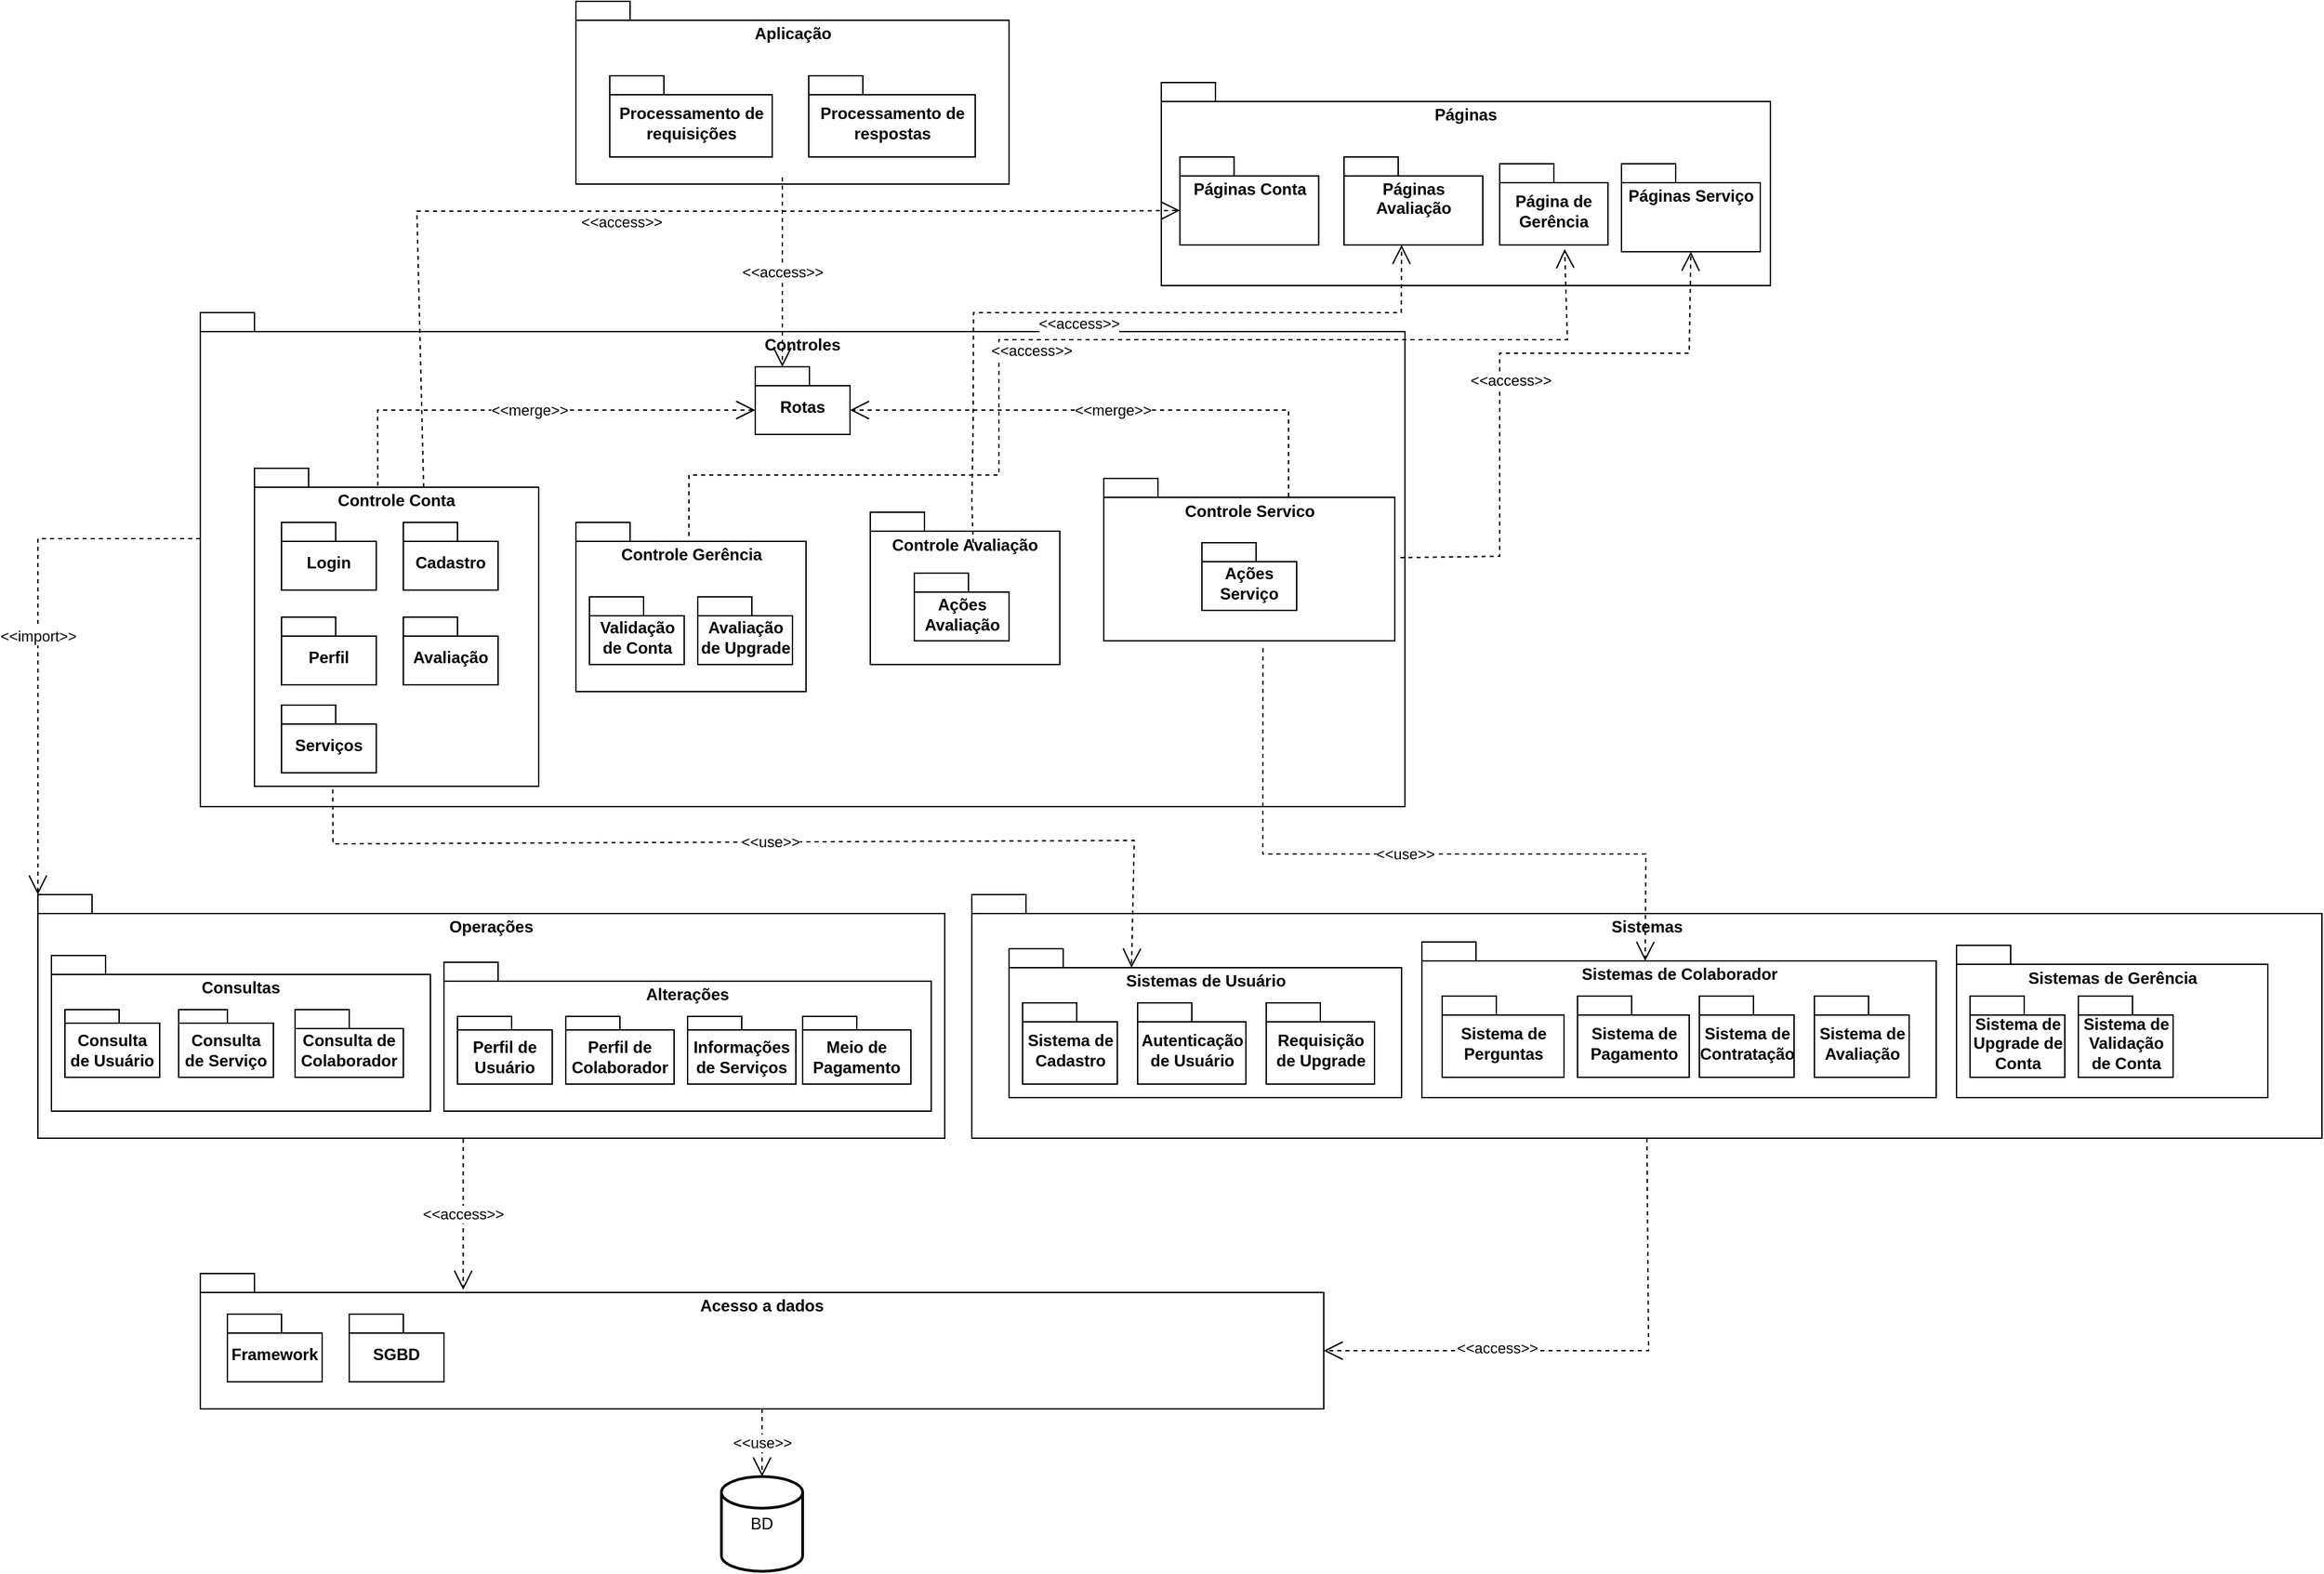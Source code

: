 <mxfile version="23.1.1" type="github">
  <diagram name="Página-1" id="DWjiMil6QpRck5204m84">
    <mxGraphModel dx="1818" dy="924" grid="1" gridSize="10" guides="1" tooltips="1" connect="1" arrows="1" fold="1" page="1" pageScale="1" pageWidth="827" pageHeight="1169" math="0" shadow="0">
      <root>
        <mxCell id="0" />
        <mxCell id="1" parent="0" />
        <mxCell id="8-D-jwilKqf4BBGD9wGk-26" value="Aplicação" style="shape=folder;fontStyle=1;spacingTop=10;tabWidth=40;tabHeight=14;tabPosition=left;html=1;whiteSpace=wrap;verticalAlign=top;" parent="1" vertex="1">
          <mxGeometry x="477.5" y="150" width="320" height="135" as="geometry" />
        </mxCell>
        <mxCell id="YxlcDERAqGYw6lF6efzc-18" value="Sistemas" style="shape=folder;fontStyle=1;spacingTop=10;tabWidth=40;tabHeight=14;tabPosition=left;html=1;whiteSpace=wrap;verticalAlign=top;" parent="1" vertex="1">
          <mxGeometry x="770" y="810" width="997.5" height="180" as="geometry" />
        </mxCell>
        <mxCell id="8-D-jwilKqf4BBGD9wGk-8" value="&lt;div&gt;Sistemas de Colaborador&lt;/div&gt;" style="shape=folder;fontStyle=1;spacingTop=10;tabWidth=40;tabHeight=14;tabPosition=left;html=1;whiteSpace=wrap;verticalAlign=top;" parent="1" vertex="1">
          <mxGeometry x="1102.5" y="845" width="380" height="115" as="geometry" />
        </mxCell>
        <mxCell id="8-D-jwilKqf4BBGD9wGk-7" value="Sistemas de Usuário" style="shape=folder;fontStyle=1;spacingTop=10;tabWidth=40;tabHeight=14;tabPosition=left;html=1;whiteSpace=wrap;verticalAlign=top;" parent="1" vertex="1">
          <mxGeometry x="797.5" y="850" width="290" height="110" as="geometry" />
        </mxCell>
        <mxCell id="YxlcDERAqGYw6lF6efzc-51" value="Controles" style="shape=folder;fontStyle=1;spacingTop=10;tabWidth=40;tabHeight=14;tabPosition=left;html=1;whiteSpace=wrap;verticalAlign=top;" parent="1" vertex="1">
          <mxGeometry x="200" y="380" width="890" height="365" as="geometry" />
        </mxCell>
        <mxCell id="YxlcDERAqGYw6lF6efzc-6" value="Controle Conta" style="shape=folder;fontStyle=1;spacingTop=10;tabWidth=40;tabHeight=14;tabPosition=left;html=1;whiteSpace=wrap;align=center;horizontal=1;verticalAlign=top;" parent="1" vertex="1">
          <mxGeometry x="240" y="495" width="210" height="235" as="geometry" />
        </mxCell>
        <mxCell id="YxlcDERAqGYw6lF6efzc-2" value="Cadastro" style="shape=folder;fontStyle=1;spacingTop=10;tabWidth=40;tabHeight=14;tabPosition=left;html=1;whiteSpace=wrap;" parent="1" vertex="1">
          <mxGeometry x="350" y="535" width="70" height="50" as="geometry" />
        </mxCell>
        <mxCell id="YxlcDERAqGYw6lF6efzc-3" value="Login" style="shape=folder;fontStyle=1;spacingTop=10;tabWidth=40;tabHeight=14;tabPosition=left;html=1;whiteSpace=wrap;" parent="1" vertex="1">
          <mxGeometry x="260" y="535" width="70" height="50" as="geometry" />
        </mxCell>
        <mxCell id="YxlcDERAqGYw6lF6efzc-13" value="Processamento de requisições" style="shape=folder;fontStyle=1;spacingTop=10;tabWidth=40;tabHeight=14;tabPosition=left;html=1;whiteSpace=wrap;align=center;horizontal=1;verticalAlign=middle;" parent="1" vertex="1">
          <mxGeometry x="502.5" y="205" width="120" height="60" as="geometry" />
        </mxCell>
        <mxCell id="YxlcDERAqGYw6lF6efzc-20" value="Autenticação de Usuário" style="shape=folder;fontStyle=1;spacingTop=10;tabWidth=40;tabHeight=14;tabPosition=left;html=1;whiteSpace=wrap;" parent="1" vertex="1">
          <mxGeometry x="892.5" y="890" width="80" height="60" as="geometry" />
        </mxCell>
        <mxCell id="YxlcDERAqGYw6lF6efzc-21" value="Perfil" style="shape=folder;fontStyle=1;spacingTop=10;tabWidth=40;tabHeight=14;tabPosition=left;html=1;whiteSpace=wrap;" parent="1" vertex="1">
          <mxGeometry x="260" y="605" width="70" height="50" as="geometry" />
        </mxCell>
        <mxCell id="YxlcDERAqGYw6lF6efzc-32" value="Páginas" style="shape=folder;fontStyle=1;spacingTop=10;tabWidth=40;tabHeight=14;tabPosition=left;html=1;whiteSpace=wrap;verticalAlign=top;" parent="1" vertex="1">
          <mxGeometry x="910" y="210" width="450" height="150" as="geometry" />
        </mxCell>
        <mxCell id="YxlcDERAqGYw6lF6efzc-16" value="Sistema de Pagamento" style="shape=folder;fontStyle=1;spacingTop=10;tabWidth=40;tabHeight=14;tabPosition=left;html=1;whiteSpace=wrap;" parent="1" vertex="1">
          <mxGeometry x="1217.5" y="885" width="82.5" height="60" as="geometry" />
        </mxCell>
        <mxCell id="YxlcDERAqGYw6lF6efzc-37" value="Sistema de Contratação" style="shape=folder;fontStyle=1;spacingTop=10;tabWidth=40;tabHeight=14;tabPosition=left;html=1;whiteSpace=wrap;" parent="1" vertex="1">
          <mxGeometry x="1307.5" y="885" width="70" height="60" as="geometry" />
        </mxCell>
        <mxCell id="YxlcDERAqGYw6lF6efzc-39" value="BD" style="strokeWidth=2;html=1;shape=mxgraph.flowchart.database;whiteSpace=wrap;" parent="1" vertex="1">
          <mxGeometry x="585" y="1240" width="60" height="70" as="geometry" />
        </mxCell>
        <mxCell id="YxlcDERAqGYw6lF6efzc-42" value="Controle Servico" style="shape=folder;fontStyle=1;spacingTop=10;tabWidth=40;tabHeight=14;tabPosition=left;html=1;whiteSpace=wrap;align=center;horizontal=1;verticalAlign=top;" parent="1" vertex="1">
          <mxGeometry x="867.5" y="502.5" width="215" height="120" as="geometry" />
        </mxCell>
        <mxCell id="YxlcDERAqGYw6lF6efzc-43" value="Avaliação" style="shape=folder;fontStyle=1;spacingTop=10;tabWidth=40;tabHeight=14;tabPosition=left;html=1;whiteSpace=wrap;" parent="1" vertex="1">
          <mxGeometry x="350" y="605" width="70" height="50" as="geometry" />
        </mxCell>
        <mxCell id="YxlcDERAqGYw6lF6efzc-45" value="Serviços" style="shape=folder;fontStyle=1;spacingTop=10;tabWidth=40;tabHeight=14;tabPosition=left;html=1;whiteSpace=wrap;" parent="1" vertex="1">
          <mxGeometry x="260" y="670" width="70" height="50" as="geometry" />
        </mxCell>
        <mxCell id="YxlcDERAqGYw6lF6efzc-48" value="Sistema de Perguntas" style="shape=folder;fontStyle=1;spacingTop=10;tabWidth=40;tabHeight=14;tabPosition=left;html=1;whiteSpace=wrap;" parent="1" vertex="1">
          <mxGeometry x="1117.5" y="885" width="90" height="60" as="geometry" />
        </mxCell>
        <mxCell id="YxlcDERAqGYw6lF6efzc-50" value="Operações" style="shape=folder;fontStyle=1;spacingTop=10;tabWidth=40;tabHeight=14;tabPosition=left;html=1;whiteSpace=wrap;verticalAlign=top;" parent="1" vertex="1">
          <mxGeometry x="80" y="810" width="670" height="180" as="geometry" />
        </mxCell>
        <mxCell id="YxlcDERAqGYw6lF6efzc-56" value="Sistema de Cadastro" style="shape=folder;fontStyle=1;spacingTop=10;tabWidth=40;tabHeight=14;tabPosition=left;html=1;whiteSpace=wrap;" parent="1" vertex="1">
          <mxGeometry x="807.5" y="890" width="70" height="60" as="geometry" />
        </mxCell>
        <mxCell id="YxlcDERAqGYw6lF6efzc-61" value="Acesso a dados" style="shape=folder;fontStyle=1;spacingTop=10;tabWidth=40;tabHeight=14;tabPosition=left;html=1;whiteSpace=wrap;verticalAlign=top;" parent="1" vertex="1">
          <mxGeometry x="200" y="1090" width="830" height="100" as="geometry" />
        </mxCell>
        <mxCell id="YxlcDERAqGYw6lF6efzc-62" value="Framework" style="shape=folder;fontStyle=1;spacingTop=10;tabWidth=40;tabHeight=14;tabPosition=left;html=1;whiteSpace=wrap;" parent="1" vertex="1">
          <mxGeometry x="220" y="1120" width="70" height="50" as="geometry" />
        </mxCell>
        <mxCell id="YxlcDERAqGYw6lF6efzc-63" value="SGBD" style="shape=folder;fontStyle=1;spacingTop=10;tabWidth=40;tabHeight=14;tabPosition=left;html=1;whiteSpace=wrap;" parent="1" vertex="1">
          <mxGeometry x="310" y="1120" width="70" height="50" as="geometry" />
        </mxCell>
        <mxCell id="YxlcDERAqGYw6lF6efzc-65" value="Página de Gerência" style="shape=folder;fontStyle=1;spacingTop=10;tabWidth=40;tabHeight=14;tabPosition=left;html=1;whiteSpace=wrap;" parent="1" vertex="1">
          <mxGeometry x="1160" y="270" width="80" height="60" as="geometry" />
        </mxCell>
        <mxCell id="YxlcDERAqGYw6lF6efzc-67" value="Controle Gerência" style="shape=folder;fontStyle=1;spacingTop=10;tabWidth=40;tabHeight=14;tabPosition=left;html=1;whiteSpace=wrap;verticalAlign=top;" parent="1" vertex="1">
          <mxGeometry x="477.5" y="535" width="170" height="125" as="geometry" />
        </mxCell>
        <mxCell id="YxlcDERAqGYw6lF6efzc-68" value="Validação de Conta" style="shape=folder;fontStyle=1;spacingTop=10;tabWidth=40;tabHeight=14;tabPosition=left;html=1;whiteSpace=wrap;" parent="1" vertex="1">
          <mxGeometry x="487.5" y="590" width="70" height="50" as="geometry" />
        </mxCell>
        <mxCell id="YxlcDERAqGYw6lF6efzc-70" value="Avaliação de Upgrade" style="shape=folder;fontStyle=1;spacingTop=10;tabWidth=40;tabHeight=14;tabPosition=left;html=1;whiteSpace=wrap;" parent="1" vertex="1">
          <mxGeometry x="567.5" y="590" width="70" height="50" as="geometry" />
        </mxCell>
        <mxCell id="YxlcDERAqGYw6lF6efzc-75" value="Consultas" style="shape=folder;fontStyle=1;spacingTop=10;tabWidth=40;tabHeight=14;tabPosition=left;html=1;whiteSpace=wrap;verticalAlign=top;" parent="1" vertex="1">
          <mxGeometry x="90" y="855" width="280" height="115" as="geometry" />
        </mxCell>
        <mxCell id="YxlcDERAqGYw6lF6efzc-24" value="Consulta de Usuário" style="shape=folder;fontStyle=1;spacingTop=10;tabWidth=40;tabHeight=10;tabPosition=left;html=1;whiteSpace=wrap;" parent="1" vertex="1">
          <mxGeometry x="100" y="895" width="70" height="50" as="geometry" />
        </mxCell>
        <mxCell id="YxlcDERAqGYw6lF6efzc-58" value="Consulta de Serviço" style="shape=folder;fontStyle=1;spacingTop=10;tabWidth=36;tabHeight=10;tabPosition=left;html=1;whiteSpace=wrap;" parent="1" vertex="1">
          <mxGeometry x="184" y="895" width="70" height="50" as="geometry" />
        </mxCell>
        <mxCell id="YxlcDERAqGYw6lF6efzc-25" value="Consulta de Colaborador" style="shape=folder;fontStyle=1;spacingTop=10;tabWidth=40;tabHeight=14;tabPosition=left;html=1;whiteSpace=wrap;" parent="1" vertex="1">
          <mxGeometry x="270" y="895" width="80" height="50" as="geometry" />
        </mxCell>
        <mxCell id="8-D-jwilKqf4BBGD9wGk-2" value="&amp;lt;&amp;lt;access&amp;gt;&amp;gt;" style="endArrow=open;endSize=12;dashed=1;html=1;rounded=0;exitX=0.469;exitY=1.003;exitDx=0;exitDy=0;exitPerimeter=0;entryX=0.234;entryY=0.12;entryDx=0;entryDy=0;entryPerimeter=0;" parent="1" source="YxlcDERAqGYw6lF6efzc-50" target="YxlcDERAqGYw6lF6efzc-61" edge="1">
          <mxGeometry width="160" relative="1" as="geometry">
            <mxPoint x="340" y="970" as="sourcePoint" />
            <mxPoint x="350" y="980" as="targetPoint" />
          </mxGeometry>
        </mxCell>
        <mxCell id="8-D-jwilKqf4BBGD9wGk-9" value="&amp;lt;&amp;lt;use&amp;gt;&amp;gt;" style="endArrow=open;endSize=12;dashed=1;html=1;rounded=0;entryX=0.312;entryY=0.127;entryDx=0;entryDy=0;entryPerimeter=0;exitX=0.192;exitY=0.999;exitDx=0;exitDy=0;exitPerimeter=0;" parent="1" target="8-D-jwilKqf4BBGD9wGk-7" edge="1">
          <mxGeometry width="160" relative="1" as="geometry">
            <mxPoint x="297.82" y="732.265" as="sourcePoint" />
            <mxPoint x="738.25" y="847.5" as="targetPoint" />
            <Array as="points">
              <mxPoint x="298" y="772.5" />
              <mxPoint x="890" y="770" />
            </Array>
          </mxGeometry>
        </mxCell>
        <mxCell id="8-D-jwilKqf4BBGD9wGk-11" value="&amp;lt;&amp;lt;use&amp;gt;&amp;gt;" style="endArrow=open;endSize=12;dashed=1;html=1;rounded=0;entryX=0;entryY=0;entryDx=165;entryDy=14;entryPerimeter=0;exitX=0.547;exitY=1.046;exitDx=0;exitDy=0;exitPerimeter=0;" parent="1" target="8-D-jwilKqf4BBGD9wGk-8" edge="1" source="YxlcDERAqGYw6lF6efzc-42">
          <mxGeometry width="160" relative="1" as="geometry">
            <mxPoint x="940" y="730" as="sourcePoint" />
            <mxPoint x="1080" y="780" as="targetPoint" />
            <Array as="points">
              <mxPoint x="985" y="780" />
              <mxPoint x="1268" y="780" />
            </Array>
          </mxGeometry>
        </mxCell>
        <mxCell id="8-D-jwilKqf4BBGD9wGk-12" value="Sistema de Avaliação" style="shape=folder;fontStyle=1;spacingTop=10;tabWidth=40;tabHeight=14;tabPosition=left;html=1;whiteSpace=wrap;" parent="1" vertex="1">
          <mxGeometry x="1392.5" y="885" width="70" height="60" as="geometry" />
        </mxCell>
        <mxCell id="8-D-jwilKqf4BBGD9wGk-14" value="&amp;lt;&amp;lt;use&amp;gt;&amp;gt;" style="endArrow=open;endSize=12;dashed=1;html=1;rounded=0;exitX=0.5;exitY=1;exitDx=0;exitDy=0;exitPerimeter=0;entryX=0.5;entryY=0;entryDx=0;entryDy=0;entryPerimeter=0;" parent="1" source="YxlcDERAqGYw6lF6efzc-61" target="YxlcDERAqGYw6lF6efzc-39" edge="1">
          <mxGeometry width="160" relative="1" as="geometry">
            <mxPoint x="640" y="890" as="sourcePoint" />
            <mxPoint x="800" y="890" as="targetPoint" />
          </mxGeometry>
        </mxCell>
        <mxCell id="8-D-jwilKqf4BBGD9wGk-17" value="&amp;lt;&amp;lt;import&amp;gt;&amp;gt;" style="endArrow=open;endSize=12;dashed=1;html=1;rounded=0;exitX=0;exitY=0;exitDx=0;exitDy=167;exitPerimeter=0;entryX=0;entryY=0;entryDx=0;entryDy=0;entryPerimeter=0;" parent="1" source="YxlcDERAqGYw6lF6efzc-51" target="YxlcDERAqGYw6lF6efzc-50" edge="1">
          <mxGeometry width="160" relative="1" as="geometry">
            <mxPoint x="640" y="790" as="sourcePoint" />
            <mxPoint x="100" y="790" as="targetPoint" />
            <Array as="points">
              <mxPoint x="80" y="547" />
            </Array>
          </mxGeometry>
        </mxCell>
        <mxCell id="8-D-jwilKqf4BBGD9wGk-18" value="&amp;lt;&amp;lt;access&amp;gt;&amp;gt;" style="endArrow=open;endSize=12;dashed=1;html=1;rounded=0;exitX=0.5;exitY=1;exitDx=0;exitDy=0;exitPerimeter=0;entryX=0;entryY=0;entryDx=830;entryDy=57;entryPerimeter=0;" parent="1" source="YxlcDERAqGYw6lF6efzc-18" target="YxlcDERAqGYw6lF6efzc-61" edge="1">
          <mxGeometry x="0.357" y="-2" width="160" relative="1" as="geometry">
            <mxPoint x="918.46" y="940" as="sourcePoint" />
            <mxPoint x="919.24" y="1006.6" as="targetPoint" />
            <Array as="points">
              <mxPoint x="1270" y="1147" />
            </Array>
            <mxPoint as="offset" />
          </mxGeometry>
        </mxCell>
        <mxCell id="8-D-jwilKqf4BBGD9wGk-19" value="Processamento de respostas" style="shape=folder;fontStyle=1;spacingTop=10;tabWidth=40;tabHeight=14;tabPosition=left;html=1;whiteSpace=wrap;" parent="1" vertex="1">
          <mxGeometry x="649.5" y="205" width="123" height="60" as="geometry" />
        </mxCell>
        <mxCell id="8-D-jwilKqf4BBGD9wGk-25" value="&amp;lt;&amp;lt;access&amp;gt;&amp;gt;" style="endArrow=open;endSize=12;dashed=1;html=1;rounded=0;entryX=0;entryY=0;entryDx=20;entryDy=0;entryPerimeter=0;" parent="1" target="8-D-jwilKqf4BBGD9wGk-28" edge="1">
          <mxGeometry x="-0.007" width="160" relative="1" as="geometry">
            <mxPoint x="630" y="280" as="sourcePoint" />
            <mxPoint x="788" y="380" as="targetPoint" />
            <mxPoint as="offset" />
          </mxGeometry>
        </mxCell>
        <mxCell id="8-D-jwilKqf4BBGD9wGk-28" value="Rotas" style="shape=folder;fontStyle=1;spacingTop=10;tabWidth=40;tabHeight=14;tabPosition=left;html=1;whiteSpace=wrap;" parent="1" vertex="1">
          <mxGeometry x="610" y="420" width="70" height="50" as="geometry" />
        </mxCell>
        <mxCell id="8-D-jwilKqf4BBGD9wGk-30" value="&amp;lt;&amp;lt;merge&amp;gt;&amp;gt;" style="endArrow=open;endSize=12;dashed=1;html=1;rounded=0;exitX=0.434;exitY=0.055;exitDx=0;exitDy=0;exitPerimeter=0;entryX=0;entryY=0;entryDx=0;entryDy=32;entryPerimeter=0;" parent="1" source="YxlcDERAqGYw6lF6efzc-6" target="8-D-jwilKqf4BBGD9wGk-28" edge="1">
          <mxGeometry width="160" relative="1" as="geometry">
            <mxPoint x="570" y="320" as="sourcePoint" />
            <mxPoint x="572" y="416" as="targetPoint" />
            <Array as="points">
              <mxPoint x="331" y="452" />
            </Array>
          </mxGeometry>
        </mxCell>
        <mxCell id="8-D-jwilKqf4BBGD9wGk-33" value="&amp;lt;&amp;lt;merge&amp;gt;&amp;gt;" style="endArrow=open;endSize=12;dashed=1;html=1;rounded=0;exitX=0.635;exitY=0.113;exitDx=0;exitDy=0;exitPerimeter=0;entryX=0;entryY=0;entryDx=70;entryDy=32;entryPerimeter=0;" parent="1" source="YxlcDERAqGYw6lF6efzc-42" target="8-D-jwilKqf4BBGD9wGk-28" edge="1">
          <mxGeometry width="160" relative="1" as="geometry">
            <mxPoint x="341" y="518" as="sourcePoint" />
            <mxPoint x="620" y="462" as="targetPoint" />
            <Array as="points">
              <mxPoint x="1004" y="452" />
            </Array>
          </mxGeometry>
        </mxCell>
        <mxCell id="8-D-jwilKqf4BBGD9wGk-34" value="&lt;div&gt;&amp;lt;&amp;lt;access&amp;gt;&amp;gt;&lt;/div&gt;" style="endArrow=open;endSize=12;dashed=1;html=1;rounded=0;exitX=1.019;exitY=0.488;exitDx=0;exitDy=0;exitPerimeter=0;entryX=0.5;entryY=1;entryDx=0;entryDy=0;entryPerimeter=0;" parent="1" source="YxlcDERAqGYw6lF6efzc-42" edge="1" target="GIaiRUevNud7183CPilq-5">
          <mxGeometry x="-0.074" y="-8" width="160" relative="1" as="geometry">
            <mxPoint x="1160" y="550" as="sourcePoint" />
            <mxPoint x="1160" y="360" as="targetPoint" />
            <Array as="points">
              <mxPoint x="1160" y="560" />
              <mxPoint x="1160" y="482" />
              <mxPoint x="1160" y="410" />
              <mxPoint x="1300" y="410" />
            </Array>
            <mxPoint as="offset" />
          </mxGeometry>
        </mxCell>
        <mxCell id="8-D-jwilKqf4BBGD9wGk-35" value="&lt;div&gt;Sistemas de Gerência&lt;/div&gt;" style="shape=folder;fontStyle=1;spacingTop=10;tabWidth=40;tabHeight=14;tabPosition=left;html=1;whiteSpace=wrap;verticalAlign=top;" parent="1" vertex="1">
          <mxGeometry x="1497.5" y="847.5" width="230" height="112.5" as="geometry" />
        </mxCell>
        <mxCell id="8-D-jwilKqf4BBGD9wGk-36" value="Sistema de Upgrade de Conta" style="shape=folder;fontStyle=1;spacingTop=10;tabWidth=40;tabHeight=14;tabPosition=left;html=1;whiteSpace=wrap;" parent="1" vertex="1">
          <mxGeometry x="1507.5" y="885" width="70" height="60" as="geometry" />
        </mxCell>
        <mxCell id="8-D-jwilKqf4BBGD9wGk-37" value="Sistema de Validação de Conta" style="shape=folder;fontStyle=1;spacingTop=10;tabWidth=40;tabHeight=14;tabPosition=left;html=1;whiteSpace=wrap;" parent="1" vertex="1">
          <mxGeometry x="1587.5" y="885" width="70" height="60" as="geometry" />
        </mxCell>
        <mxCell id="r1aQSGUj85GI__gMIkfo-2" value="Requisição de Upgrade" style="shape=folder;fontStyle=1;spacingTop=10;tabWidth=40;tabHeight=14;tabPosition=left;html=1;whiteSpace=wrap;" parent="1" vertex="1">
          <mxGeometry x="987.5" y="890" width="80" height="60" as="geometry" />
        </mxCell>
        <mxCell id="r1aQSGUj85GI__gMIkfo-3" value="Alterações" style="shape=folder;fontStyle=1;spacingTop=10;tabWidth=40;tabHeight=14;tabPosition=left;html=1;whiteSpace=wrap;verticalAlign=top;" parent="1" vertex="1">
          <mxGeometry x="380" y="860" width="360" height="110" as="geometry" />
        </mxCell>
        <mxCell id="r1aQSGUj85GI__gMIkfo-4" value="Perfil de Usuário" style="shape=folder;fontStyle=1;spacingTop=10;tabWidth=40;tabHeight=10;tabPosition=left;html=1;whiteSpace=wrap;" parent="1" vertex="1">
          <mxGeometry x="390" y="900" width="70" height="50" as="geometry" />
        </mxCell>
        <mxCell id="r1aQSGUj85GI__gMIkfo-5" value="Perfil de Colaborador" style="shape=folder;fontStyle=1;spacingTop=10;tabWidth=40;tabHeight=10;tabPosition=left;html=1;whiteSpace=wrap;" parent="1" vertex="1">
          <mxGeometry x="470" y="900" width="80" height="50" as="geometry" />
        </mxCell>
        <mxCell id="r1aQSGUj85GI__gMIkfo-6" value="Informações de Serviços" style="shape=folder;fontStyle=1;spacingTop=10;tabWidth=40;tabHeight=10;tabPosition=left;html=1;whiteSpace=wrap;" parent="1" vertex="1">
          <mxGeometry x="560" y="900" width="80" height="50" as="geometry" />
        </mxCell>
        <mxCell id="r1aQSGUj85GI__gMIkfo-7" value="Meio de Pagamento" style="shape=folder;fontStyle=1;spacingTop=10;tabWidth=40;tabHeight=10;tabPosition=left;html=1;whiteSpace=wrap;" parent="1" vertex="1">
          <mxGeometry x="645" y="900" width="80" height="50" as="geometry" />
        </mxCell>
        <mxCell id="GIaiRUevNud7183CPilq-5" value="Páginas Serviço" style="shape=folder;fontStyle=1;spacingTop=10;tabWidth=40;tabHeight=14;tabPosition=left;html=1;whiteSpace=wrap;verticalAlign=top;" vertex="1" parent="1">
          <mxGeometry x="1250" y="270" width="102.5" height="65" as="geometry" />
        </mxCell>
        <mxCell id="GIaiRUevNud7183CPilq-9" value="Páginas Conta" style="shape=folder;fontStyle=1;spacingTop=10;tabWidth=40;tabHeight=14;tabPosition=left;html=1;whiteSpace=wrap;verticalAlign=top;" vertex="1" parent="1">
          <mxGeometry x="923.75" y="265" width="102.5" height="65" as="geometry" />
        </mxCell>
        <mxCell id="GIaiRUevNud7183CPilq-10" value="&lt;div&gt;&amp;lt;&amp;lt;access&amp;gt;&amp;gt;&lt;/div&gt;" style="endArrow=open;endSize=12;dashed=1;html=1;rounded=0;exitX=0;exitY=0;exitDx=125;exitDy=14;exitPerimeter=0;entryX=0;entryY=0;entryDx=0;entryDy=39.5;entryPerimeter=0;" edge="1" parent="1" source="YxlcDERAqGYw6lF6efzc-6" target="GIaiRUevNud7183CPilq-9">
          <mxGeometry x="-0.074" y="-8" width="160" relative="1" as="geometry">
            <mxPoint x="656.5" y="518" as="sourcePoint" />
            <mxPoint x="876.5" y="285" as="targetPoint" />
            <Array as="points">
              <mxPoint x="360" y="305" />
              <mxPoint x="870" y="305" />
            </Array>
            <mxPoint as="offset" />
          </mxGeometry>
        </mxCell>
        <mxCell id="GIaiRUevNud7183CPilq-11" value="Páginas Avaliação" style="shape=folder;fontStyle=1;spacingTop=10;tabWidth=40;tabHeight=14;tabPosition=left;html=1;whiteSpace=wrap;verticalAlign=top;" vertex="1" parent="1">
          <mxGeometry x="1045" y="265" width="102.5" height="65" as="geometry" />
        </mxCell>
        <mxCell id="GIaiRUevNud7183CPilq-12" value="Controle Avaliação" style="shape=folder;fontStyle=1;spacingTop=10;tabWidth=40;tabHeight=14;tabPosition=left;html=1;whiteSpace=wrap;align=center;horizontal=1;verticalAlign=top;" vertex="1" parent="1">
          <mxGeometry x="695" y="527.5" width="140" height="112.5" as="geometry" />
        </mxCell>
        <mxCell id="GIaiRUevNud7183CPilq-13" value="&lt;div&gt;&amp;lt;&amp;lt;access&amp;gt;&amp;gt;&lt;/div&gt;" style="endArrow=open;endSize=12;dashed=1;html=1;rounded=0;entryX=0.5;entryY=1;entryDx=0;entryDy=0;entryPerimeter=0;" edge="1" parent="1">
          <mxGeometry x="-0.074" y="-8" width="160" relative="1" as="geometry">
            <mxPoint x="771" y="550" as="sourcePoint" />
            <mxPoint x="1087.5" y="330" as="targetPoint" />
            <Array as="points">
              <mxPoint x="770" y="520" />
              <mxPoint x="771" y="460" />
              <mxPoint x="771.25" y="380" />
              <mxPoint x="1087.25" y="380" />
            </Array>
            <mxPoint as="offset" />
          </mxGeometry>
        </mxCell>
        <mxCell id="GIaiRUevNud7183CPilq-14" value="Ações Avaliação" style="shape=folder;fontStyle=1;spacingTop=10;tabWidth=40;tabHeight=14;tabPosition=left;html=1;whiteSpace=wrap;" vertex="1" parent="1">
          <mxGeometry x="727.5" y="572.5" width="70" height="50" as="geometry" />
        </mxCell>
        <mxCell id="GIaiRUevNud7183CPilq-15" value="Ações Serviço" style="shape=folder;fontStyle=1;spacingTop=10;tabWidth=40;tabHeight=14;tabPosition=left;html=1;whiteSpace=wrap;" vertex="1" parent="1">
          <mxGeometry x="940" y="550" width="70" height="50" as="geometry" />
        </mxCell>
        <mxCell id="GIaiRUevNud7183CPilq-16" value="&lt;div&gt;&amp;lt;&amp;lt;access&amp;gt;&amp;gt;&lt;/div&gt;" style="endArrow=open;endSize=12;dashed=1;html=1;rounded=0;entryX=0.6;entryY=1.05;entryDx=0;entryDy=0;entryPerimeter=0;exitX=0.491;exitY=0.08;exitDx=0;exitDy=0;exitPerimeter=0;" edge="1" parent="1" source="YxlcDERAqGYw6lF6efzc-67" target="YxlcDERAqGYw6lF6efzc-65">
          <mxGeometry x="-0.074" y="-8" width="160" relative="1" as="geometry">
            <mxPoint x="781" y="560" as="sourcePoint" />
            <mxPoint x="1097.5" y="340" as="targetPoint" />
            <Array as="points">
              <mxPoint x="561" y="500" />
              <mxPoint x="790" y="500" />
              <mxPoint x="790" y="400" />
              <mxPoint x="1210" y="400" />
            </Array>
            <mxPoint as="offset" />
          </mxGeometry>
        </mxCell>
      </root>
    </mxGraphModel>
  </diagram>
</mxfile>
